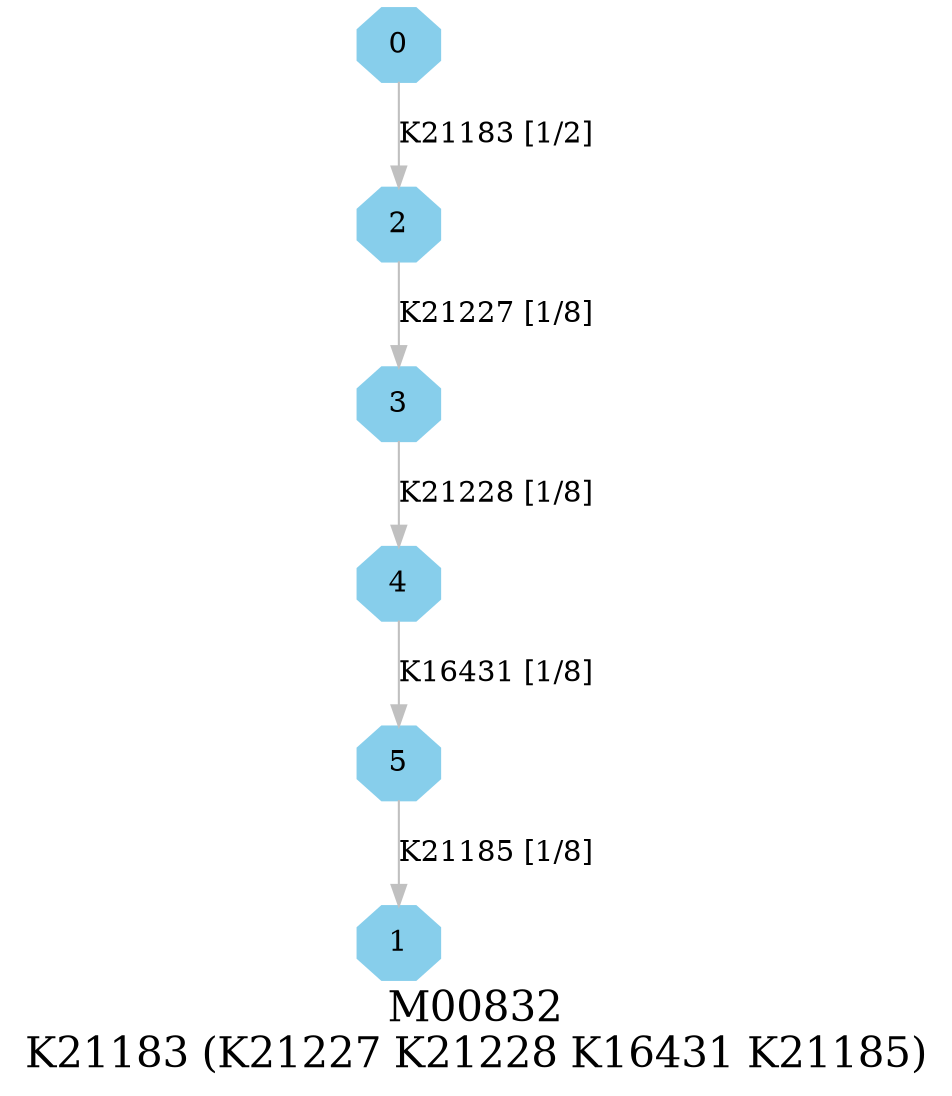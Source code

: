 digraph G {
graph [label="M00832
K21183 (K21227 K21228 K16431 K21185)",fontsize=20];
node [shape=box,style=filled];
edge [len=3,color=grey];
{node [width=.3,height=.3,shape=octagon,style=filled,color=skyblue] 0 1 2 3 4 5 }
0 -> 2 [label="K21183 [1/2]"];
2 -> 3 [label="K21227 [1/8]"];
3 -> 4 [label="K21228 [1/8]"];
4 -> 5 [label="K16431 [1/8]"];
5 -> 1 [label="K21185 [1/8]"];
}